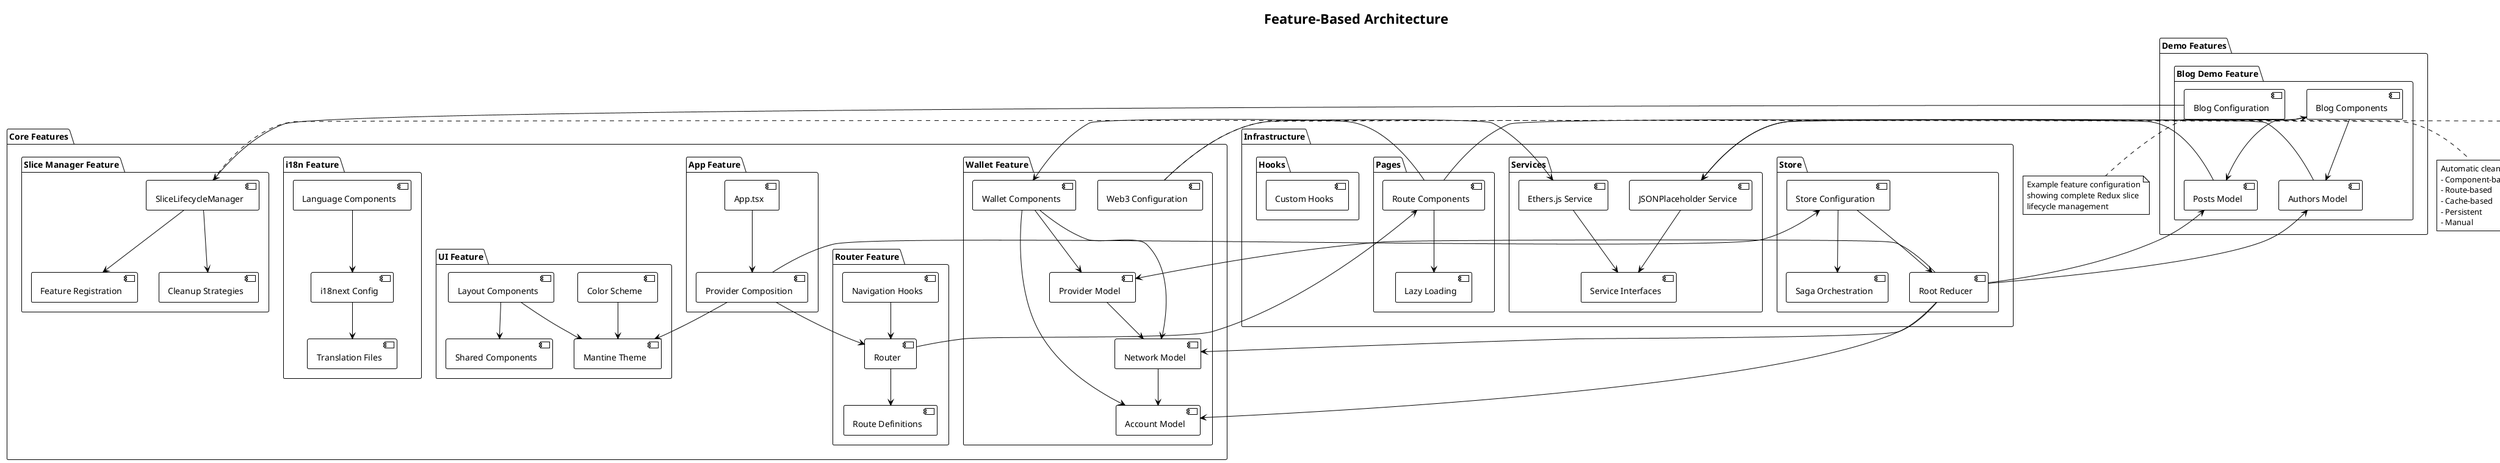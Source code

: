 @startuml feature-architecture
!theme plain
title Feature-Based Architecture

package "Core Features" {
  package "App Feature" {
    component [App.tsx] as App
    component [Provider Composition] as Providers
  }

  package "Wallet Feature" {
    component [Provider Model] as ProviderModel
    component [Network Model] as NetworkModel  
    component [Account Model] as AccountModel
    component [Wallet Components] as WalletComponents
    component [Web3 Configuration] as Web3Config
  }

  package "UI Feature" {
    component [Mantine Theme] as MantineTheme
    component [Layout Components] as LayoutComponents
    component [Shared Components] as SharedComponents
    component [Color Scheme] as ColorScheme
  }

  package "Router Feature" {
    component [Router] as Router
    component [Route Definitions] as RouteDefinitions
    component [Navigation Hooks] as NavigationHooks
  }

  package "i18n Feature" {
    component [i18next Config] as i18nConfig
    component [Translation Files] as Translations
    component [Language Components] as LangComponents
  }

  package "Slice Manager Feature" {
    component [SliceLifecycleManager] as SliceManager
    component [Cleanup Strategies] as CleanupStrategies
    component [Feature Registration] as FeatureReg
  }
}

package "Demo Features" {
  package "Blog Demo Feature" {
    component [Posts Model] as PostsModel
    component [Authors Model] as AuthorsModel
    component [Blog Components] as BlogComponents
    component [Blog Configuration] as BlogConfig
  }
}

package "Infrastructure" {
  package "Services" {
    component [Ethers.js Service] as EthersService
    component [JSONPlaceholder Service] as JsonService
    component [Service Interfaces] as ServiceInterfaces
  }

  package "Store" {
    component [Root Reducer] as RootReducer
    component [Store Configuration] as StoreConfig
    component [Saga Orchestration] as SagaOrch
  }

  package "Pages" {
    component [Route Components] as RouteComponents
    component [Lazy Loading] as LazyLoading
  }

  package "Hooks" {
    component [Custom Hooks] as CustomHooks
  }
}

' App Feature connections
App --> Providers
Providers --> StoreConfig
Providers --> MantineTheme
Providers --> Router

' Wallet Feature internal connections
ProviderModel --> NetworkModel
NetworkModel --> AccountModel
WalletComponents --> ProviderModel
WalletComponents --> NetworkModel
WalletComponents --> AccountModel
Web3Config --> EthersService

' UI Feature connections
LayoutComponents --> SharedComponents
LayoutComponents --> MantineTheme
ColorScheme --> MantineTheme

' Router Feature connections
Router --> RouteDefinitions
Router --> RouteComponents
NavigationHooks --> Router

' i18n Feature connections
i18nConfig --> Translations
LangComponents --> i18nConfig

' Slice Manager connections
SliceManager --> CleanupStrategies
SliceManager --> FeatureReg
BlogConfig --> SliceManager

' Blog Demo connections
PostsModel --> JsonService
AuthorsModel --> JsonService
BlogComponents --> PostsModel
BlogComponents --> AuthorsModel

' Store connections
RootReducer --> ProviderModel
RootReducer --> NetworkModel
RootReducer --> AccountModel
RootReducer --> PostsModel
RootReducer --> AuthorsModel
StoreConfig --> RootReducer
StoreConfig --> SagaOrch

' Service connections
JsonService --> ServiceInterfaces
EthersService --> ServiceInterfaces

' Pages connections
RouteComponents --> LazyLoading
RouteComponents --> BlogComponents
RouteComponents --> WalletComponents

note right of SliceManager
  Automatic cleanup strategies:
  - Component-based
  - Route-based  
  - Cache-based
  - Persistent
  - Manual
end note

note right of Web3Config
  Multi-wallet & multi-chain
  configuration with environment
  variable support
end note

note bottom of BlogConfig
  Example feature configuration
  showing complete Redux slice
  lifecycle management
end note

@enduml